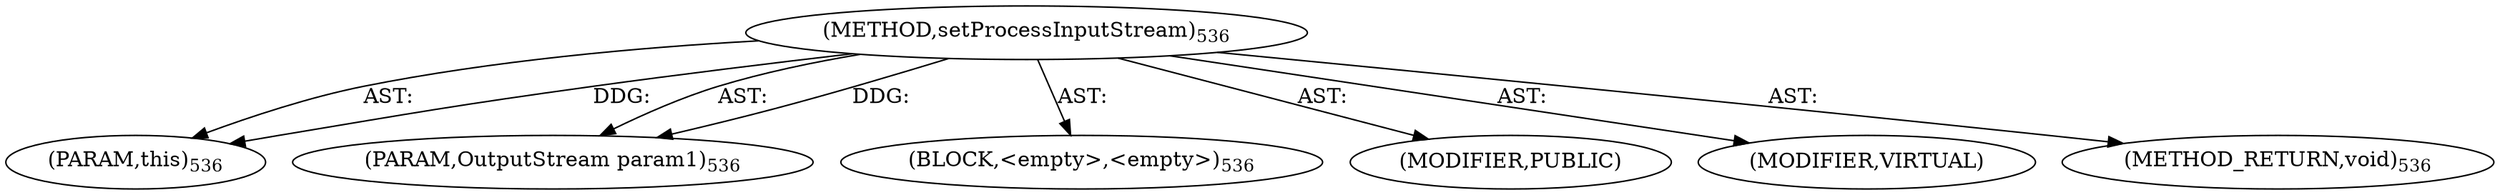 digraph "setProcessInputStream" {  
"111669149717" [label = <(METHOD,setProcessInputStream)<SUB>536</SUB>> ]
"115964117041" [label = <(PARAM,this)<SUB>536</SUB>> ]
"115964117042" [label = <(PARAM,OutputStream param1)<SUB>536</SUB>> ]
"25769803831" [label = <(BLOCK,&lt;empty&gt;,&lt;empty&gt;)<SUB>536</SUB>> ]
"133143986242" [label = <(MODIFIER,PUBLIC)> ]
"133143986243" [label = <(MODIFIER,VIRTUAL)> ]
"128849018901" [label = <(METHOD_RETURN,void)<SUB>536</SUB>> ]
  "111669149717" -> "115964117041"  [ label = "AST: "] 
  "111669149717" -> "115964117042"  [ label = "AST: "] 
  "111669149717" -> "25769803831"  [ label = "AST: "] 
  "111669149717" -> "133143986242"  [ label = "AST: "] 
  "111669149717" -> "133143986243"  [ label = "AST: "] 
  "111669149717" -> "128849018901"  [ label = "AST: "] 
  "111669149717" -> "115964117041"  [ label = "DDG: "] 
  "111669149717" -> "115964117042"  [ label = "DDG: "] 
}
